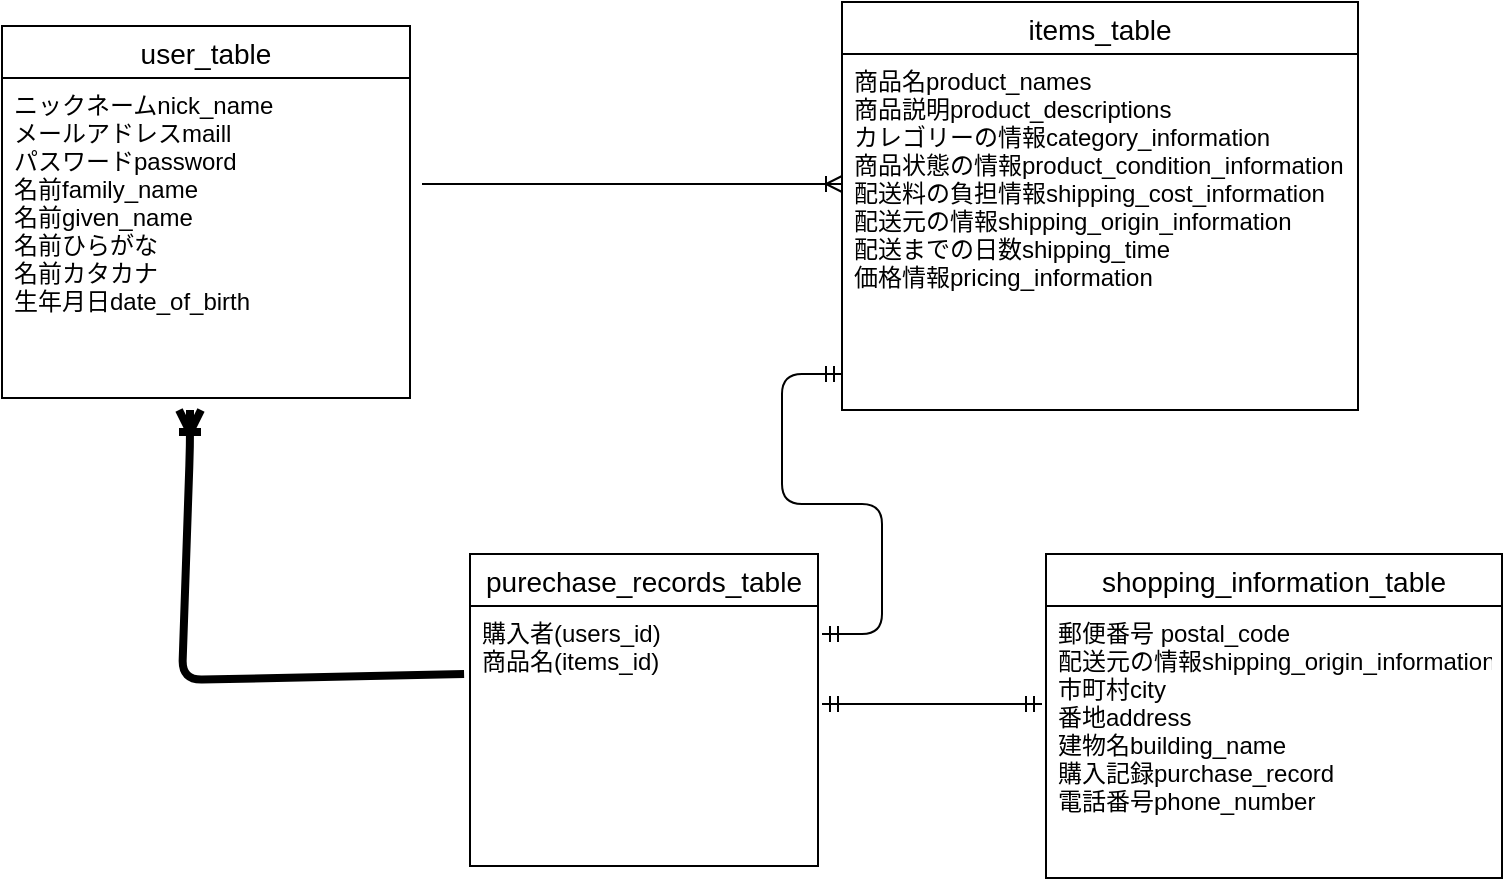<mxfile>
    <diagram id="sExjdmPmgx-DGwkeY7LS" name="ページ1">
        <mxGraphModel dx="952" dy="863" grid="1" gridSize="6" guides="1" tooltips="1" connect="1" arrows="1" fold="1" page="1" pageScale="1" pageWidth="827" pageHeight="1169" math="0" shadow="0">
            <root>
                <mxCell id="0"/>
                <mxCell id="1" parent="0"/>
                <mxCell id="29" value="" style="edgeStyle=entityRelationEdgeStyle;fontSize=12;html=1;endArrow=ERoneToMany;exitX=1;exitY=0.5;exitDx=0;exitDy=0;entryX=0;entryY=0.5;entryDx=0;entryDy=0;endFill=0;" edge="1" parent="1">
                    <mxGeometry width="100" height="100" relative="1" as="geometry">
                        <mxPoint x="240" y="175" as="sourcePoint"/>
                        <mxPoint x="450" y="175" as="targetPoint"/>
                    </mxGeometry>
                </mxCell>
                <mxCell id="44" style="edgeStyle=none;html=1;exitX=-0.017;exitY=0.262;exitDx=0;exitDy=0;endArrow=ERoneToMany;endFill=0;strokeWidth=4;rounded=1;strokeColor=default;exitPerimeter=0;" edge="1" parent="1" source="77">
                    <mxGeometry relative="1" as="geometry">
                        <mxPoint x="240" y="423" as="sourcePoint"/>
                        <mxPoint x="124" y="288" as="targetPoint"/>
                        <Array as="points">
                            <mxPoint x="120" y="423"/>
                            <mxPoint x="124" y="306"/>
                        </Array>
                    </mxGeometry>
                </mxCell>
                <mxCell id="60" value="" style="edgeStyle=entityRelationEdgeStyle;fontSize=12;html=1;endArrow=ERmandOne;startArrow=ERmandOne;exitX=1;exitY=0.5;exitDx=0;exitDy=0;entryX=0;entryY=0.5;entryDx=0;entryDy=0;" edge="1" parent="1">
                    <mxGeometry width="100" height="100" relative="1" as="geometry">
                        <mxPoint x="440" y="435" as="sourcePoint"/>
                        <mxPoint x="550" y="435" as="targetPoint"/>
                    </mxGeometry>
                </mxCell>
                <mxCell id="62" value="" style="edgeStyle=entityRelationEdgeStyle;fontSize=12;html=1;endArrow=ERmandOne;startArrow=ERmandOne;entryX=0;entryY=0.5;entryDx=0;entryDy=0;" edge="1" parent="1">
                    <mxGeometry width="100" height="100" relative="1" as="geometry">
                        <mxPoint x="440" y="400" as="sourcePoint"/>
                        <mxPoint x="450" y="270" as="targetPoint"/>
                    </mxGeometry>
                </mxCell>
                <mxCell id="63" value="user_table" style="swimlane;fontStyle=0;childLayout=stackLayout;horizontal=1;startSize=26;horizontalStack=0;resizeParent=1;resizeParentMax=0;resizeLast=0;collapsible=1;marginBottom=0;align=center;fontSize=14;" vertex="1" parent="1">
                    <mxGeometry x="30" y="96" width="204" height="186" as="geometry"/>
                </mxCell>
                <mxCell id="71" value="ニックネームnick_name&#10;メールアドレスmaill&#10;パスワードpassword&#10;名前family_name&#10;名前given_name&#10;名前ひらがな&#10;名前カタカナ&#10;生年月日date_of_birth&#10;" style="text;strokeColor=none;fillColor=none;spacingLeft=4;spacingRight=4;overflow=hidden;rotatable=0;points=[[0,0.5],[1,0.5]];portConstraint=eastwest;fontSize=12;" vertex="1" parent="63">
                    <mxGeometry y="26" width="204" height="160" as="geometry"/>
                </mxCell>
                <mxCell id="72" value="items_table" style="swimlane;fontStyle=0;childLayout=stackLayout;horizontal=1;startSize=26;horizontalStack=0;resizeParent=1;resizeParentMax=0;resizeLast=0;collapsible=1;marginBottom=0;align=center;fontSize=14;" vertex="1" parent="1">
                    <mxGeometry x="450" y="84" width="258" height="204" as="geometry"/>
                </mxCell>
                <mxCell id="73" value="商品名product_names&#10;商品説明product_descriptions&#10;カレゴリーの情報category_information&#10;商品状態の情報product_condition_information&#10;配送料の負担情報shipping_cost_information&#10;配送元の情報shipping_origin_information&#10;配送までの日数shipping_time&#10;価格情報pricing_information&#10;" style="text;strokeColor=none;fillColor=none;spacingLeft=4;spacingRight=4;overflow=hidden;rotatable=0;points=[[0,0.5],[1,0.5]];portConstraint=eastwest;fontSize=12;" vertex="1" parent="72">
                    <mxGeometry y="26" width="258" height="178" as="geometry"/>
                </mxCell>
                <mxCell id="76" value="purechase_records_table" style="swimlane;fontStyle=0;childLayout=stackLayout;horizontal=1;startSize=26;horizontalStack=0;resizeParent=1;resizeParentMax=0;resizeLast=0;collapsible=1;marginBottom=0;align=center;fontSize=14;" vertex="1" parent="1">
                    <mxGeometry x="264" y="360" width="174" height="156" as="geometry"/>
                </mxCell>
                <mxCell id="77" value="購入者(users_id)&#10;商品名(items_id)&#10;" style="text;strokeColor=none;fillColor=none;spacingLeft=4;spacingRight=4;overflow=hidden;rotatable=0;points=[[0,0.5],[1,0.5]];portConstraint=eastwest;fontSize=12;" vertex="1" parent="76">
                    <mxGeometry y="26" width="174" height="130" as="geometry"/>
                </mxCell>
                <mxCell id="80" value="shopping_information_table" style="swimlane;fontStyle=0;childLayout=stackLayout;horizontal=1;startSize=26;horizontalStack=0;resizeParent=1;resizeParentMax=0;resizeLast=0;collapsible=1;marginBottom=0;align=center;fontSize=14;" vertex="1" parent="1">
                    <mxGeometry x="552" y="360" width="228" height="162" as="geometry"/>
                </mxCell>
                <mxCell id="81" value="郵便番号 postal_code&#10;配送元の情報shipping_origin_information&#10;市町村city&#10;番地address&#10;建物名building_name&#10;購入記録purchase_record&#10;電話番号phone_number&#10;" style="text;strokeColor=none;fillColor=none;spacingLeft=4;spacingRight=4;overflow=hidden;rotatable=0;points=[[0,0.5],[1,0.5]];portConstraint=eastwest;fontSize=12;" vertex="1" parent="80">
                    <mxGeometry y="26" width="228" height="136" as="geometry"/>
                </mxCell>
            </root>
        </mxGraphModel>
    </diagram>
</mxfile>